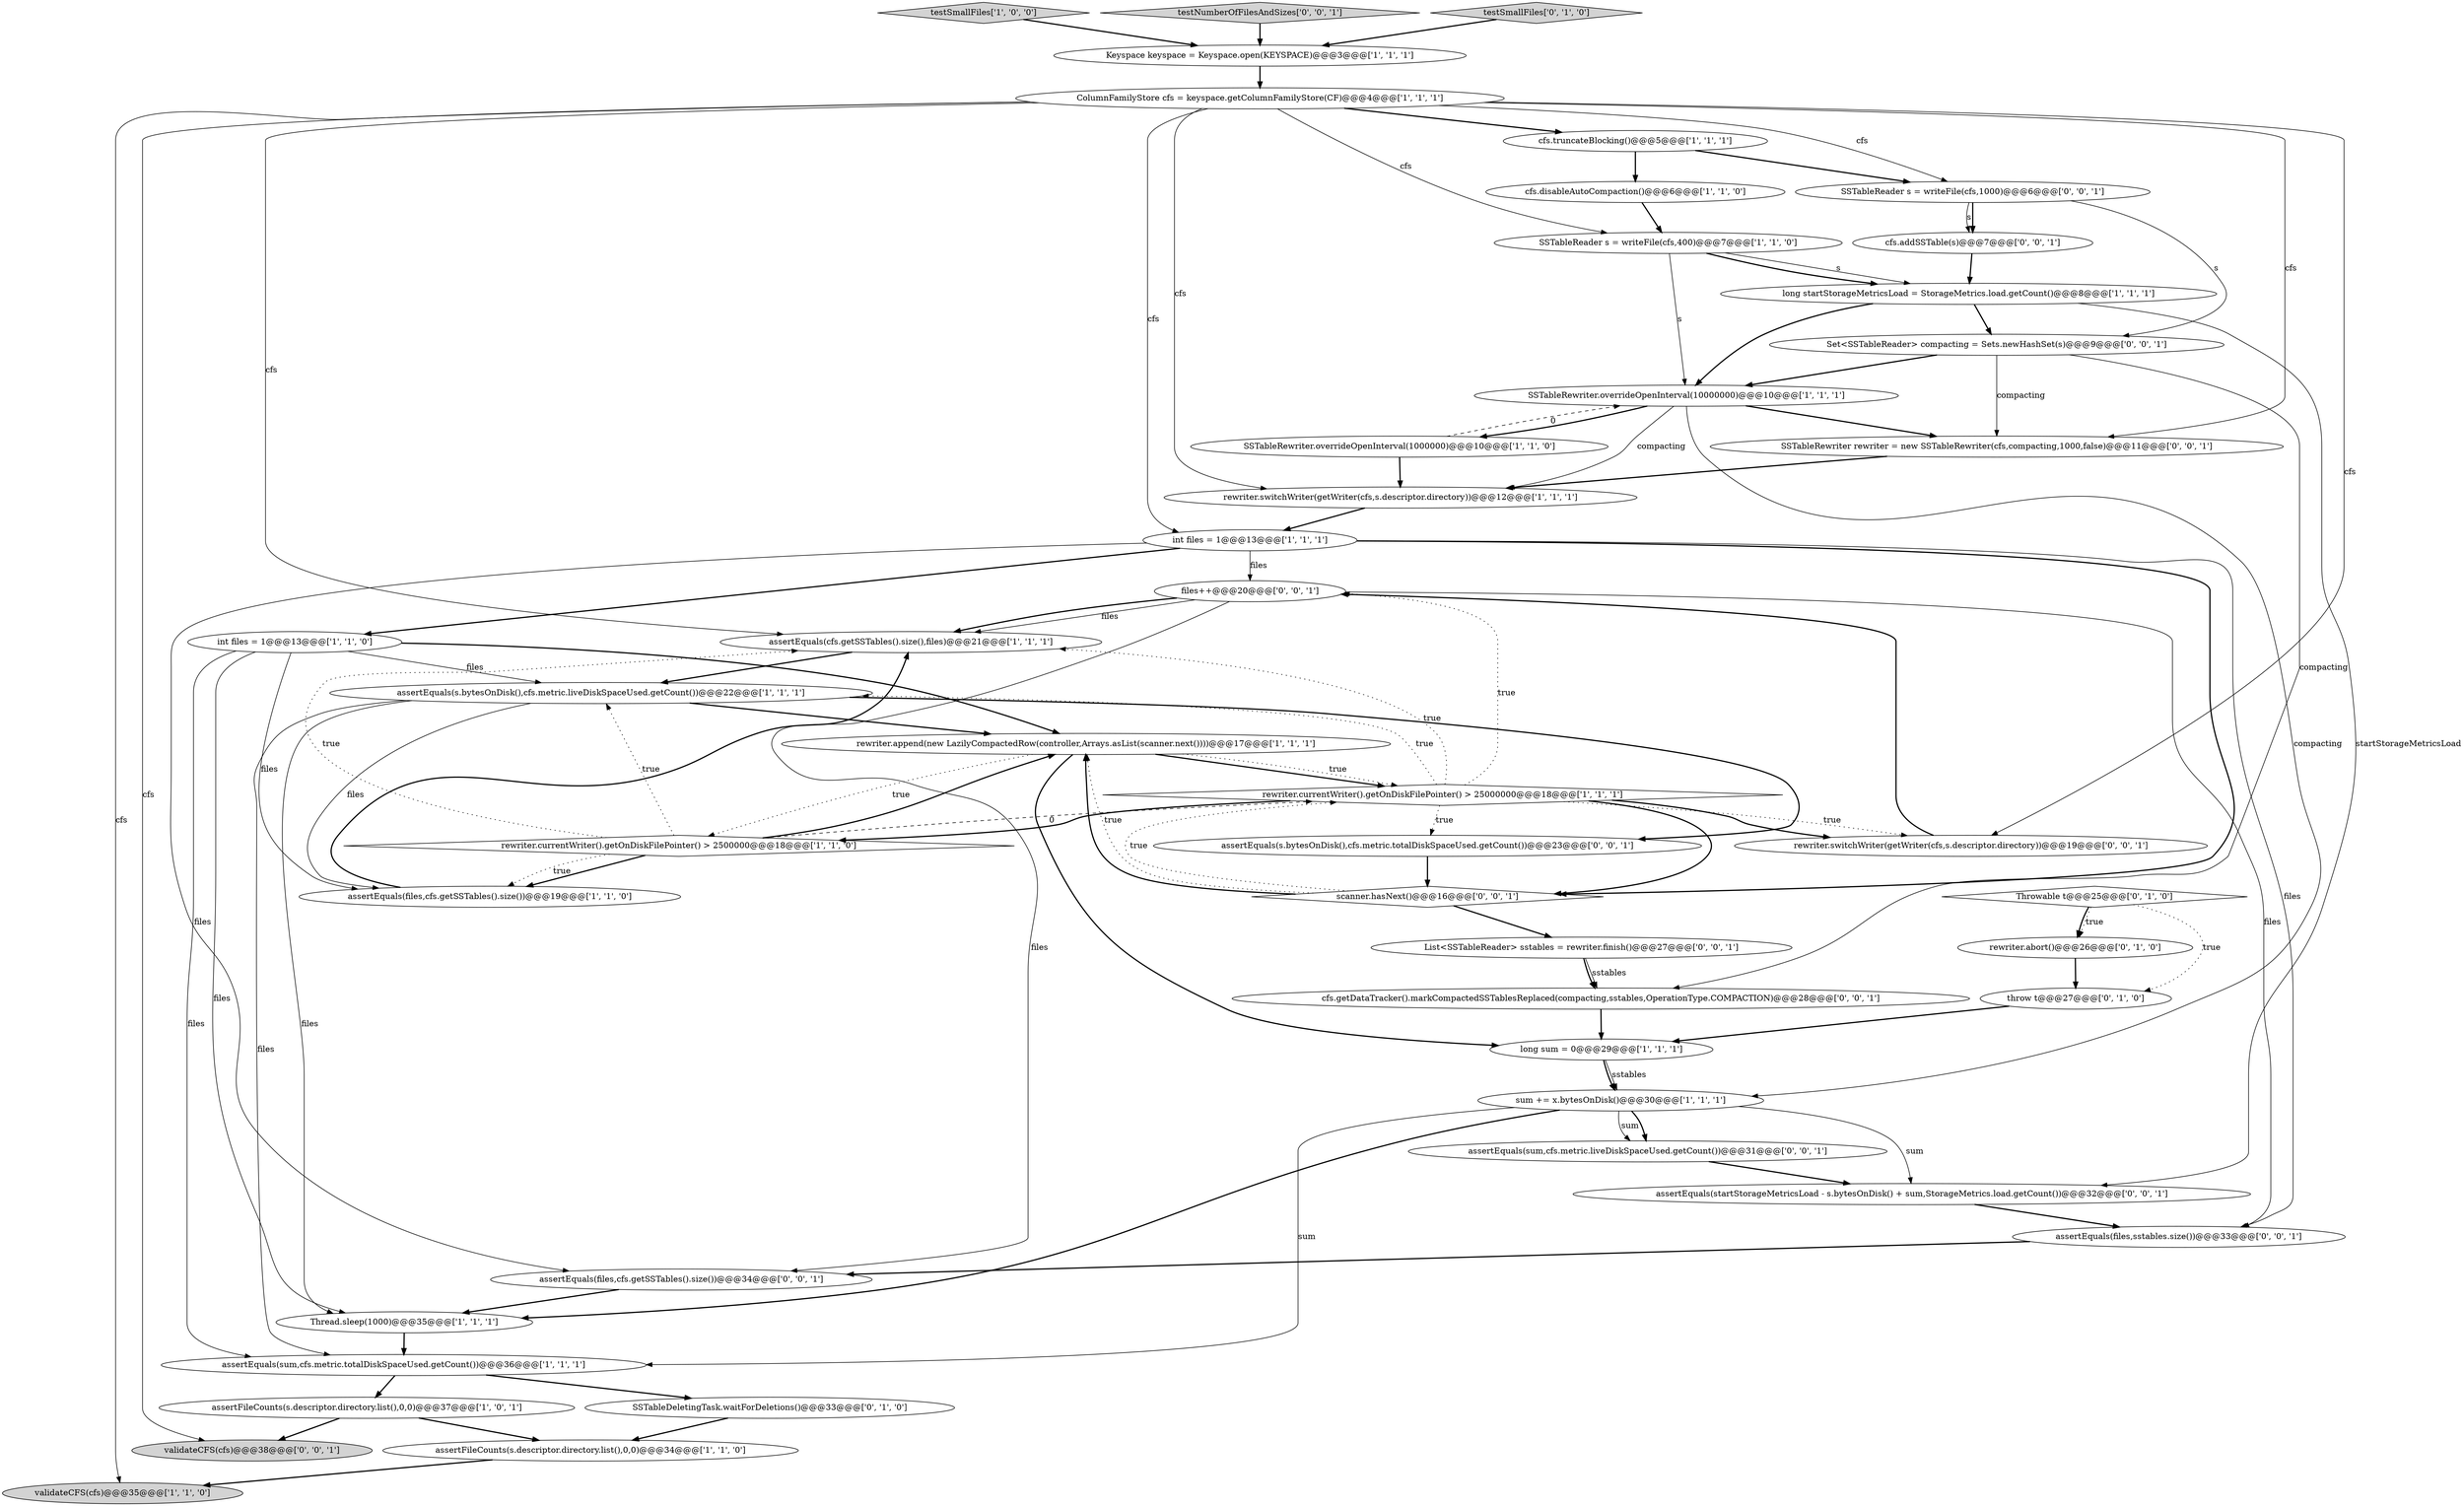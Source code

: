 digraph {
32 [style = filled, label = "cfs.addSSTable(s)@@@7@@@['0', '0', '1']", fillcolor = white, shape = ellipse image = "AAA0AAABBB3BBB"];
31 [style = filled, label = "assertEquals(sum,cfs.metric.liveDiskSpaceUsed.getCount())@@@31@@@['0', '0', '1']", fillcolor = white, shape = ellipse image = "AAA0AAABBB3BBB"];
19 [style = filled, label = "validateCFS(cfs)@@@35@@@['1', '1', '0']", fillcolor = lightgray, shape = ellipse image = "AAA0AAABBB1BBB"];
5 [style = filled, label = "long startStorageMetricsLoad = StorageMetrics.load.getCount()@@@8@@@['1', '1', '1']", fillcolor = white, shape = ellipse image = "AAA0AAABBB1BBB"];
21 [style = filled, label = "assertEquals(s.bytesOnDisk(),cfs.metric.liveDiskSpaceUsed.getCount())@@@22@@@['1', '1', '1']", fillcolor = white, shape = ellipse image = "AAA0AAABBB1BBB"];
23 [style = filled, label = "SSTableRewriter.overrideOpenInterval(1000000)@@@10@@@['1', '1', '0']", fillcolor = white, shape = ellipse image = "AAA0AAABBB1BBB"];
27 [style = filled, label = "Throwable t@@@25@@@['0', '1', '0']", fillcolor = white, shape = diamond image = "AAA1AAABBB2BBB"];
29 [style = filled, label = "throw t@@@27@@@['0', '1', '0']", fillcolor = white, shape = ellipse image = "AAA1AAABBB2BBB"];
38 [style = filled, label = "assertEquals(files,sstables.size())@@@33@@@['0', '0', '1']", fillcolor = white, shape = ellipse image = "AAA0AAABBB3BBB"];
10 [style = filled, label = "assertFileCounts(s.descriptor.directory.list(),0,0)@@@37@@@['1', '0', '1']", fillcolor = white, shape = ellipse image = "AAA0AAABBB1BBB"];
3 [style = filled, label = "testSmallFiles['1', '0', '0']", fillcolor = lightgray, shape = diamond image = "AAA0AAABBB1BBB"];
14 [style = filled, label = "rewriter.currentWriter().getOnDiskFilePointer() > 25000000@@@18@@@['1', '1', '1']", fillcolor = white, shape = diamond image = "AAA0AAABBB1BBB"];
41 [style = filled, label = "SSTableReader s = writeFile(cfs,1000)@@@6@@@['0', '0', '1']", fillcolor = white, shape = ellipse image = "AAA0AAABBB3BBB"];
9 [style = filled, label = "assertEquals(cfs.getSSTables().size(),files)@@@21@@@['1', '1', '1']", fillcolor = white, shape = ellipse image = "AAA0AAABBB1BBB"];
36 [style = filled, label = "files++@@@20@@@['0', '0', '1']", fillcolor = white, shape = ellipse image = "AAA0AAABBB3BBB"];
20 [style = filled, label = "assertEquals(files,cfs.getSSTables().size())@@@19@@@['1', '1', '0']", fillcolor = white, shape = ellipse image = "AAA0AAABBB1BBB"];
16 [style = filled, label = "Keyspace keyspace = Keyspace.open(KEYSPACE)@@@3@@@['1', '1', '1']", fillcolor = white, shape = ellipse image = "AAA0AAABBB1BBB"];
24 [style = filled, label = "Thread.sleep(1000)@@@35@@@['1', '1', '1']", fillcolor = white, shape = ellipse image = "AAA0AAABBB1BBB"];
11 [style = filled, label = "rewriter.currentWriter().getOnDiskFilePointer() > 2500000@@@18@@@['1', '1', '0']", fillcolor = white, shape = diamond image = "AAA0AAABBB1BBB"];
30 [style = filled, label = "cfs.getDataTracker().markCompactedSSTablesReplaced(compacting,sstables,OperationType.COMPACTION)@@@28@@@['0', '0', '1']", fillcolor = white, shape = ellipse image = "AAA0AAABBB3BBB"];
15 [style = filled, label = "SSTableRewriter.overrideOpenInterval(10000000)@@@10@@@['1', '1', '1']", fillcolor = white, shape = ellipse image = "AAA0AAABBB1BBB"];
18 [style = filled, label = "cfs.truncateBlocking()@@@5@@@['1', '1', '1']", fillcolor = white, shape = ellipse image = "AAA0AAABBB1BBB"];
13 [style = filled, label = "assertFileCounts(s.descriptor.directory.list(),0,0)@@@34@@@['1', '1', '0']", fillcolor = white, shape = ellipse image = "AAA0AAABBB1BBB"];
40 [style = filled, label = "testNumberOfFilesAndSizes['0', '0', '1']", fillcolor = lightgray, shape = diamond image = "AAA0AAABBB3BBB"];
43 [style = filled, label = "rewriter.switchWriter(getWriter(cfs,s.descriptor.directory))@@@19@@@['0', '0', '1']", fillcolor = white, shape = ellipse image = "AAA0AAABBB3BBB"];
4 [style = filled, label = "assertEquals(sum,cfs.metric.totalDiskSpaceUsed.getCount())@@@36@@@['1', '1', '1']", fillcolor = white, shape = ellipse image = "AAA0AAABBB1BBB"];
1 [style = filled, label = "int files = 1@@@13@@@['1', '1', '0']", fillcolor = white, shape = ellipse image = "AAA0AAABBB1BBB"];
44 [style = filled, label = "scanner.hasNext()@@@16@@@['0', '0', '1']", fillcolor = white, shape = diamond image = "AAA0AAABBB3BBB"];
6 [style = filled, label = "long sum = 0@@@29@@@['1', '1', '1']", fillcolor = white, shape = ellipse image = "AAA0AAABBB1BBB"];
7 [style = filled, label = "cfs.disableAutoCompaction()@@@6@@@['1', '1', '0']", fillcolor = white, shape = ellipse image = "AAA0AAABBB1BBB"];
22 [style = filled, label = "rewriter.append(new LazilyCompactedRow(controller,Arrays.asList(scanner.next())))@@@17@@@['1', '1', '1']", fillcolor = white, shape = ellipse image = "AAA0AAABBB1BBB"];
35 [style = filled, label = "List<SSTableReader> sstables = rewriter.finish()@@@27@@@['0', '0', '1']", fillcolor = white, shape = ellipse image = "AAA0AAABBB3BBB"];
34 [style = filled, label = "assertEquals(s.bytesOnDisk(),cfs.metric.totalDiskSpaceUsed.getCount())@@@23@@@['0', '0', '1']", fillcolor = white, shape = ellipse image = "AAA0AAABBB3BBB"];
45 [style = filled, label = "assertEquals(startStorageMetricsLoad - s.bytesOnDisk() + sum,StorageMetrics.load.getCount())@@@32@@@['0', '0', '1']", fillcolor = white, shape = ellipse image = "AAA0AAABBB3BBB"];
26 [style = filled, label = "rewriter.abort()@@@26@@@['0', '1', '0']", fillcolor = white, shape = ellipse image = "AAA1AAABBB2BBB"];
8 [style = filled, label = "rewriter.switchWriter(getWriter(cfs,s.descriptor.directory))@@@12@@@['1', '1', '1']", fillcolor = white, shape = ellipse image = "AAA0AAABBB1BBB"];
37 [style = filled, label = "assertEquals(files,cfs.getSSTables().size())@@@34@@@['0', '0', '1']", fillcolor = white, shape = ellipse image = "AAA0AAABBB3BBB"];
33 [style = filled, label = "validateCFS(cfs)@@@38@@@['0', '0', '1']", fillcolor = lightgray, shape = ellipse image = "AAA0AAABBB3BBB"];
28 [style = filled, label = "SSTableDeletingTask.waitForDeletions()@@@33@@@['0', '1', '0']", fillcolor = white, shape = ellipse image = "AAA0AAABBB2BBB"];
39 [style = filled, label = "Set<SSTableReader> compacting = Sets.newHashSet(s)@@@9@@@['0', '0', '1']", fillcolor = white, shape = ellipse image = "AAA0AAABBB3BBB"];
0 [style = filled, label = "sum += x.bytesOnDisk()@@@30@@@['1', '1', '1']", fillcolor = white, shape = ellipse image = "AAA0AAABBB1BBB"];
2 [style = filled, label = "SSTableReader s = writeFile(cfs,400)@@@7@@@['1', '1', '0']", fillcolor = white, shape = ellipse image = "AAA0AAABBB1BBB"];
25 [style = filled, label = "testSmallFiles['0', '1', '0']", fillcolor = lightgray, shape = diamond image = "AAA0AAABBB2BBB"];
12 [style = filled, label = "int files = 1@@@13@@@['1', '1', '1']", fillcolor = white, shape = ellipse image = "AAA0AAABBB1BBB"];
42 [style = filled, label = "SSTableRewriter rewriter = new SSTableRewriter(cfs,compacting,1000,false)@@@11@@@['0', '0', '1']", fillcolor = white, shape = ellipse image = "AAA0AAABBB3BBB"];
17 [style = filled, label = "ColumnFamilyStore cfs = keyspace.getColumnFamilyStore(CF)@@@4@@@['1', '1', '1']", fillcolor = white, shape = ellipse image = "AAA0AAABBB1BBB"];
14->43 [style = dotted, label="true"];
28->13 [style = bold, label=""];
36->37 [style = solid, label="files"];
11->22 [style = bold, label=""];
21->20 [style = solid, label="files"];
21->22 [style = bold, label=""];
12->1 [style = bold, label=""];
21->4 [style = solid, label="files"];
22->11 [style = dotted, label="true"];
11->21 [style = dotted, label="true"];
14->11 [style = bold, label=""];
2->15 [style = solid, label="s"];
23->15 [style = dashed, label="0"];
44->22 [style = dotted, label="true"];
29->6 [style = bold, label=""];
25->16 [style = bold, label=""];
18->41 [style = bold, label=""];
22->14 [style = bold, label=""];
1->20 [style = solid, label="files"];
40->16 [style = bold, label=""];
12->38 [style = solid, label="files"];
5->45 [style = solid, label="startStorageMetricsLoad"];
1->22 [style = bold, label=""];
1->21 [style = solid, label="files"];
17->41 [style = solid, label="cfs"];
44->14 [style = dotted, label="true"];
15->0 [style = solid, label="compacting"];
15->8 [style = solid, label="compacting"];
14->43 [style = bold, label=""];
11->20 [style = bold, label=""];
39->42 [style = solid, label="compacting"];
35->30 [style = bold, label=""];
27->29 [style = dotted, label="true"];
6->0 [style = solid, label="sstables"];
12->36 [style = solid, label="files"];
14->36 [style = dotted, label="true"];
12->37 [style = solid, label="files"];
17->2 [style = solid, label="cfs"];
15->23 [style = bold, label=""];
41->32 [style = bold, label=""];
17->33 [style = solid, label="cfs"];
0->45 [style = solid, label="sum"];
30->6 [style = bold, label=""];
27->26 [style = bold, label=""];
34->44 [style = bold, label=""];
0->31 [style = solid, label="sum"];
39->15 [style = bold, label=""];
21->34 [style = bold, label=""];
12->44 [style = bold, label=""];
14->34 [style = dotted, label="true"];
5->39 [style = bold, label=""];
7->2 [style = bold, label=""];
39->30 [style = solid, label="compacting"];
45->38 [style = bold, label=""];
0->4 [style = solid, label="sum"];
37->24 [style = bold, label=""];
13->19 [style = bold, label=""];
41->39 [style = solid, label="s"];
22->6 [style = bold, label=""];
6->0 [style = bold, label=""];
24->4 [style = bold, label=""];
38->37 [style = bold, label=""];
17->19 [style = solid, label="cfs"];
31->45 [style = bold, label=""];
2->5 [style = solid, label="s"];
17->12 [style = solid, label="cfs"];
27->26 [style = dotted, label="true"];
0->24 [style = bold, label=""];
17->42 [style = solid, label="cfs"];
17->43 [style = solid, label="cfs"];
10->13 [style = bold, label=""];
1->24 [style = solid, label="files"];
1->4 [style = solid, label="files"];
11->20 [style = dotted, label="true"];
43->36 [style = bold, label=""];
4->10 [style = bold, label=""];
15->42 [style = bold, label=""];
17->9 [style = solid, label="cfs"];
16->17 [style = bold, label=""];
20->9 [style = bold, label=""];
3->16 [style = bold, label=""];
26->29 [style = bold, label=""];
11->14 [style = dashed, label="0"];
18->7 [style = bold, label=""];
14->9 [style = dotted, label="true"];
41->32 [style = solid, label="s"];
11->9 [style = dotted, label="true"];
35->30 [style = solid, label="sstables"];
8->12 [style = bold, label=""];
17->8 [style = solid, label="cfs"];
36->9 [style = solid, label="files"];
32->5 [style = bold, label=""];
2->5 [style = bold, label=""];
21->24 [style = solid, label="files"];
9->21 [style = bold, label=""];
44->35 [style = bold, label=""];
14->44 [style = bold, label=""];
0->31 [style = bold, label=""];
36->9 [style = bold, label=""];
14->21 [style = dotted, label="true"];
4->28 [style = bold, label=""];
22->14 [style = dotted, label="true"];
23->8 [style = bold, label=""];
42->8 [style = bold, label=""];
36->38 [style = solid, label="files"];
10->33 [style = bold, label=""];
44->22 [style = bold, label=""];
5->15 [style = bold, label=""];
17->18 [style = bold, label=""];
}
